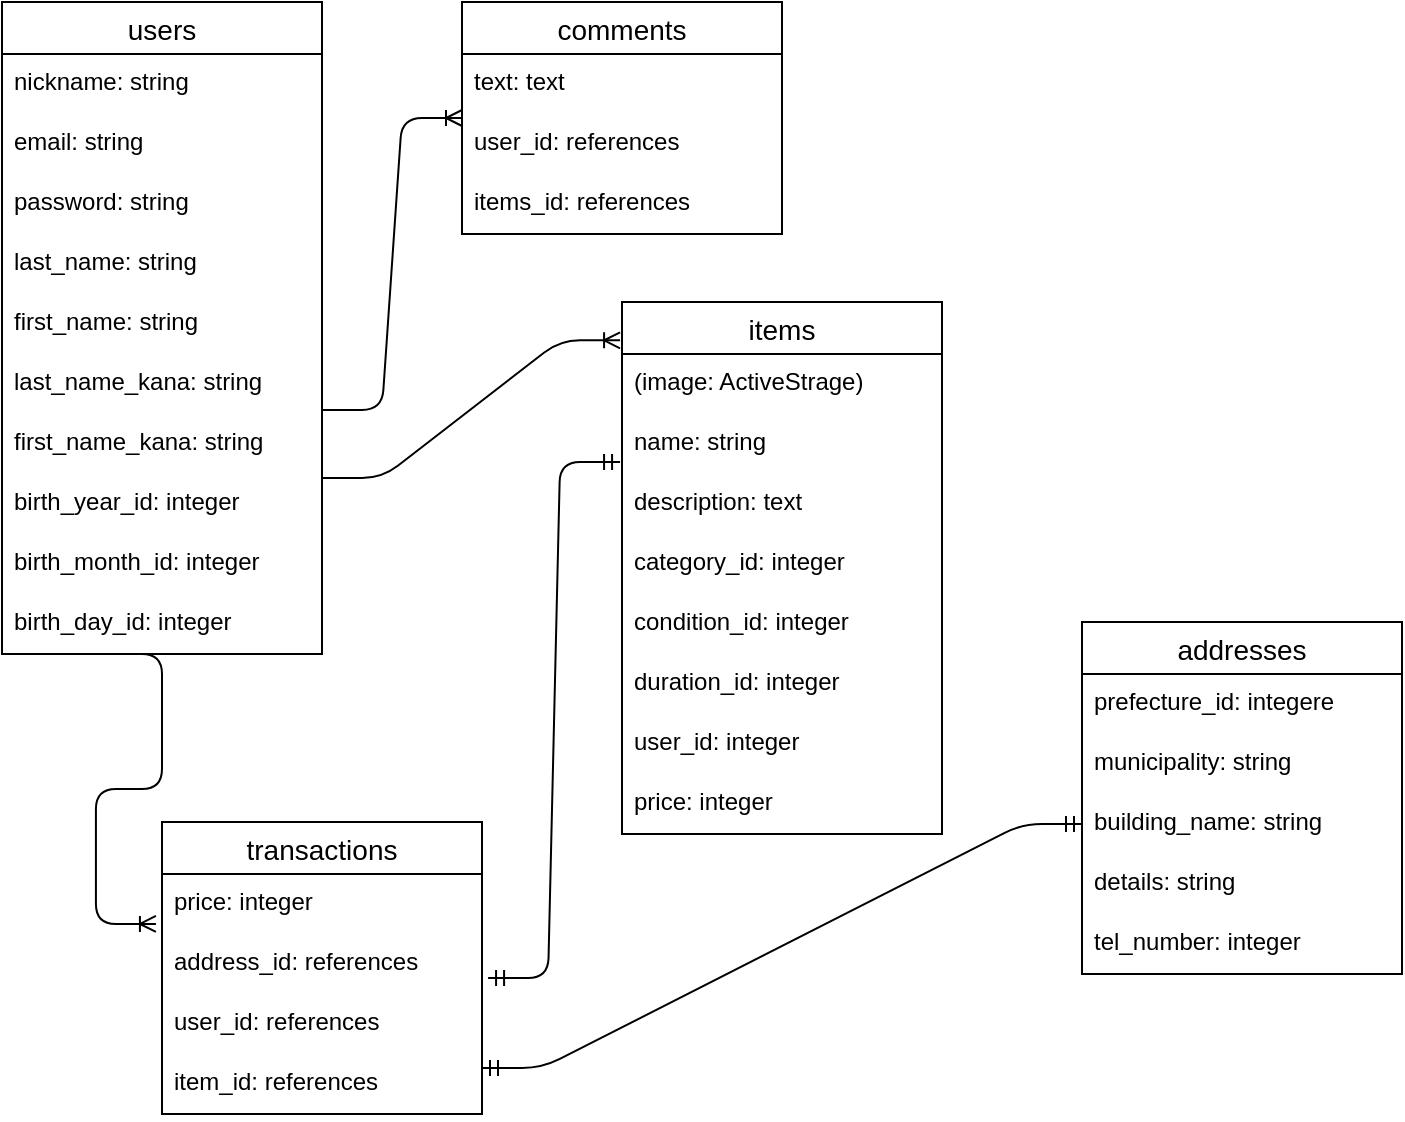 <mxfile version="13.8.0" type="device"><diagram id="fS4IjdomqKy9d6Vwx5TK" name="Page-1"><mxGraphModel dx="875" dy="558" grid="1" gridSize="10" guides="1" tooltips="1" connect="1" arrows="1" fold="1" page="1" pageScale="1" pageWidth="1169" pageHeight="827" math="0" shadow="0"><root><mxCell id="0"/><mxCell id="1" parent="0"/><mxCell id="UgZbrdModhxfqhk1qCgU-34" value="users" style="swimlane;fontStyle=0;childLayout=stackLayout;horizontal=1;startSize=26;horizontalStack=0;resizeParent=1;resizeParentMax=0;resizeLast=0;collapsible=1;marginBottom=0;align=center;fontSize=14;" parent="1" vertex="1"><mxGeometry x="10" y="20" width="160" height="326" as="geometry"/></mxCell><mxCell id="UgZbrdModhxfqhk1qCgU-35" value="nickname: string" style="text;strokeColor=none;fillColor=none;spacingLeft=4;spacingRight=4;overflow=hidden;rotatable=0;points=[[0,0.5],[1,0.5]];portConstraint=eastwest;fontSize=12;" parent="UgZbrdModhxfqhk1qCgU-34" vertex="1"><mxGeometry y="26" width="160" height="30" as="geometry"/></mxCell><mxCell id="UgZbrdModhxfqhk1qCgU-36" value="email: string" style="text;strokeColor=none;fillColor=none;spacingLeft=4;spacingRight=4;overflow=hidden;rotatable=0;points=[[0,0.5],[1,0.5]];portConstraint=eastwest;fontSize=12;" parent="UgZbrdModhxfqhk1qCgU-34" vertex="1"><mxGeometry y="56" width="160" height="30" as="geometry"/></mxCell><mxCell id="UgZbrdModhxfqhk1qCgU-37" value="password: string" style="text;strokeColor=none;fillColor=none;spacingLeft=4;spacingRight=4;overflow=hidden;rotatable=0;points=[[0,0.5],[1,0.5]];portConstraint=eastwest;fontSize=12;" parent="UgZbrdModhxfqhk1qCgU-34" vertex="1"><mxGeometry y="86" width="160" height="30" as="geometry"/></mxCell><mxCell id="UgZbrdModhxfqhk1qCgU-38" value="last_name: string" style="text;strokeColor=none;fillColor=none;spacingLeft=4;spacingRight=4;overflow=hidden;rotatable=0;points=[[0,0.5],[1,0.5]];portConstraint=eastwest;fontSize=12;" parent="UgZbrdModhxfqhk1qCgU-34" vertex="1"><mxGeometry y="116" width="160" height="30" as="geometry"/></mxCell><mxCell id="UgZbrdModhxfqhk1qCgU-39" value="first_name: string" style="text;strokeColor=none;fillColor=none;spacingLeft=4;spacingRight=4;overflow=hidden;rotatable=0;points=[[0,0.5],[1,0.5]];portConstraint=eastwest;fontSize=12;" parent="UgZbrdModhxfqhk1qCgU-34" vertex="1"><mxGeometry y="146" width="160" height="30" as="geometry"/></mxCell><mxCell id="UgZbrdModhxfqhk1qCgU-40" value="last_name_kana: string" style="text;strokeColor=none;fillColor=none;spacingLeft=4;spacingRight=4;overflow=hidden;rotatable=0;points=[[0,0.5],[1,0.5]];portConstraint=eastwest;fontSize=12;" parent="UgZbrdModhxfqhk1qCgU-34" vertex="1"><mxGeometry y="176" width="160" height="30" as="geometry"/></mxCell><mxCell id="UgZbrdModhxfqhk1qCgU-41" value="first_name_kana: string" style="text;strokeColor=none;fillColor=none;spacingLeft=4;spacingRight=4;overflow=hidden;rotatable=0;points=[[0,0.5],[1,0.5]];portConstraint=eastwest;fontSize=12;" parent="UgZbrdModhxfqhk1qCgU-34" vertex="1"><mxGeometry y="206" width="160" height="30" as="geometry"/></mxCell><mxCell id="UgZbrdModhxfqhk1qCgU-42" value="birth_year_id: integer" style="text;strokeColor=none;fillColor=none;spacingLeft=4;spacingRight=4;overflow=hidden;rotatable=0;points=[[0,0.5],[1,0.5]];portConstraint=eastwest;fontSize=12;" parent="UgZbrdModhxfqhk1qCgU-34" vertex="1"><mxGeometry y="236" width="160" height="30" as="geometry"/></mxCell><mxCell id="UgZbrdModhxfqhk1qCgU-43" value="birth_month_id: integer" style="text;strokeColor=none;fillColor=none;spacingLeft=4;spacingRight=4;overflow=hidden;rotatable=0;points=[[0,0.5],[1,0.5]];portConstraint=eastwest;fontSize=12;" parent="UgZbrdModhxfqhk1qCgU-34" vertex="1"><mxGeometry y="266" width="160" height="30" as="geometry"/></mxCell><mxCell id="Ot_MBdFopp-VSySf_ivI-3" value="" style="edgeStyle=entityRelationEdgeStyle;fontSize=12;html=1;endArrow=ERoneToMany;entryX=-0.019;entryY=0.833;entryDx=0;entryDy=0;entryPerimeter=0;" edge="1" parent="UgZbrdModhxfqhk1qCgU-34" target="o-njKKaawyF_dJCkBI_0-3"><mxGeometry width="100" height="100" relative="1" as="geometry"><mxPoint x="50" y="326" as="sourcePoint"/><mxPoint x="150" y="226" as="targetPoint"/></mxGeometry></mxCell><mxCell id="UgZbrdModhxfqhk1qCgU-44" value="birth_day_id: integer" style="text;strokeColor=none;fillColor=none;spacingLeft=4;spacingRight=4;overflow=hidden;rotatable=0;points=[[0,0.5],[1,0.5]];portConstraint=eastwest;fontSize=12;" parent="UgZbrdModhxfqhk1qCgU-34" vertex="1"><mxGeometry y="296" width="160" height="30" as="geometry"/></mxCell><mxCell id="o-njKKaawyF_dJCkBI_0-1" value="" style="edgeStyle=entityRelationEdgeStyle;fontSize=12;html=1;endArrow=ERoneToMany;entryX=-0.006;entryY=0.072;entryDx=0;entryDy=0;entryPerimeter=0;exitX=1;exitY=0.067;exitDx=0;exitDy=0;exitPerimeter=0;" parent="1" target="UgZbrdModhxfqhk1qCgU-24" edge="1" source="UgZbrdModhxfqhk1qCgU-42"><mxGeometry width="100" height="100" relative="1" as="geometry"><mxPoint x="170" y="300" as="sourcePoint"/><mxPoint x="270" y="200" as="targetPoint"/></mxGeometry></mxCell><mxCell id="o-njKKaawyF_dJCkBI_0-2" value="transactions" style="swimlane;fontStyle=0;childLayout=stackLayout;horizontal=1;startSize=26;horizontalStack=0;resizeParent=1;resizeParentMax=0;resizeLast=0;collapsible=1;marginBottom=0;align=center;fontSize=14;" parent="1" vertex="1"><mxGeometry x="90" y="430" width="160" height="146" as="geometry"/></mxCell><mxCell id="o-njKKaawyF_dJCkBI_0-3" value="price: integer" style="text;strokeColor=none;fillColor=none;spacingLeft=4;spacingRight=4;overflow=hidden;rotatable=0;points=[[0,0.5],[1,0.5]];portConstraint=eastwest;fontSize=12;" parent="o-njKKaawyF_dJCkBI_0-2" vertex="1"><mxGeometry y="26" width="160" height="30" as="geometry"/></mxCell><mxCell id="Ot_MBdFopp-VSySf_ivI-2" value="address_id: references" style="text;strokeColor=none;fillColor=none;spacingLeft=4;spacingRight=4;overflow=hidden;rotatable=0;points=[[0,0.5],[1,0.5]];portConstraint=eastwest;fontSize=12;" vertex="1" parent="o-njKKaawyF_dJCkBI_0-2"><mxGeometry y="56" width="160" height="30" as="geometry"/></mxCell><mxCell id="o-njKKaawyF_dJCkBI_0-4" value="user_id: references" style="text;strokeColor=none;fillColor=none;spacingLeft=4;spacingRight=4;overflow=hidden;rotatable=0;points=[[0,0.5],[1,0.5]];portConstraint=eastwest;fontSize=12;" parent="o-njKKaawyF_dJCkBI_0-2" vertex="1"><mxGeometry y="86" width="160" height="30" as="geometry"/></mxCell><mxCell id="o-njKKaawyF_dJCkBI_0-5" value="item_id: references" style="text;strokeColor=none;fillColor=none;spacingLeft=4;spacingRight=4;overflow=hidden;rotatable=0;points=[[0,0.5],[1,0.5]];portConstraint=eastwest;fontSize=12;" parent="o-njKKaawyF_dJCkBI_0-2" vertex="1"><mxGeometry y="116" width="160" height="30" as="geometry"/></mxCell><mxCell id="Ot_MBdFopp-VSySf_ivI-5" value="" style="edgeStyle=entityRelationEdgeStyle;fontSize=12;html=1;endArrow=ERmandOne;startArrow=ERmandOne;exitX=1.019;exitY=0.733;exitDx=0;exitDy=0;exitPerimeter=0;entryX=-0.006;entryY=0.8;entryDx=0;entryDy=0;entryPerimeter=0;" edge="1" parent="1" source="Ot_MBdFopp-VSySf_ivI-2" target="UgZbrdModhxfqhk1qCgU-26"><mxGeometry width="100" height="100" relative="1" as="geometry"><mxPoint x="290" y="490" as="sourcePoint"/><mxPoint x="340" y="315" as="targetPoint"/></mxGeometry></mxCell><mxCell id="Ot_MBdFopp-VSySf_ivI-6" value="comments" style="swimlane;fontStyle=0;childLayout=stackLayout;horizontal=1;startSize=26;horizontalStack=0;resizeParent=1;resizeParentMax=0;resizeLast=0;collapsible=1;marginBottom=0;align=center;fontSize=14;" vertex="1" parent="1"><mxGeometry x="240" y="20" width="160" height="116" as="geometry"/></mxCell><mxCell id="Ot_MBdFopp-VSySf_ivI-7" value="text: text" style="text;strokeColor=none;fillColor=none;spacingLeft=4;spacingRight=4;overflow=hidden;rotatable=0;points=[[0,0.5],[1,0.5]];portConstraint=eastwest;fontSize=12;" vertex="1" parent="Ot_MBdFopp-VSySf_ivI-6"><mxGeometry y="26" width="160" height="30" as="geometry"/></mxCell><mxCell id="Ot_MBdFopp-VSySf_ivI-8" value="user_id: references" style="text;strokeColor=none;fillColor=none;spacingLeft=4;spacingRight=4;overflow=hidden;rotatable=0;points=[[0,0.5],[1,0.5]];portConstraint=eastwest;fontSize=12;" vertex="1" parent="Ot_MBdFopp-VSySf_ivI-6"><mxGeometry y="56" width="160" height="30" as="geometry"/></mxCell><mxCell id="Ot_MBdFopp-VSySf_ivI-9" value="items_id: references" style="text;strokeColor=none;fillColor=none;spacingLeft=4;spacingRight=4;overflow=hidden;rotatable=0;points=[[0,0.5],[1,0.5]];portConstraint=eastwest;fontSize=12;" vertex="1" parent="Ot_MBdFopp-VSySf_ivI-6"><mxGeometry y="86" width="160" height="30" as="geometry"/></mxCell><mxCell id="UgZbrdModhxfqhk1qCgU-24" value="items" style="swimlane;fontStyle=0;childLayout=stackLayout;horizontal=1;startSize=26;horizontalStack=0;resizeParent=1;resizeParentMax=0;resizeLast=0;collapsible=1;marginBottom=0;align=center;fontSize=14;" parent="1" vertex="1"><mxGeometry x="320" y="170" width="160" height="266" as="geometry"><mxRectangle x="370" y="170" width="70" height="26" as="alternateBounds"/></mxGeometry></mxCell><mxCell id="UgZbrdModhxfqhk1qCgU-25" value="(image: ActiveStrage)" style="text;strokeColor=none;fillColor=none;spacingLeft=4;spacingRight=4;overflow=hidden;rotatable=0;points=[[0,0.5],[1,0.5]];portConstraint=eastwest;fontSize=12;" parent="UgZbrdModhxfqhk1qCgU-24" vertex="1"><mxGeometry y="26" width="160" height="30" as="geometry"/></mxCell><mxCell id="UgZbrdModhxfqhk1qCgU-26" value="name: string" style="text;strokeColor=none;fillColor=none;spacingLeft=4;spacingRight=4;overflow=hidden;rotatable=0;points=[[0,0.5],[1,0.5]];portConstraint=eastwest;fontSize=12;" parent="UgZbrdModhxfqhk1qCgU-24" vertex="1"><mxGeometry y="56" width="160" height="30" as="geometry"/></mxCell><mxCell id="UgZbrdModhxfqhk1qCgU-27" value="description: text" style="text;strokeColor=none;fillColor=none;spacingLeft=4;spacingRight=4;overflow=hidden;rotatable=0;points=[[0,0.5],[1,0.5]];portConstraint=eastwest;fontSize=12;" parent="UgZbrdModhxfqhk1qCgU-24" vertex="1"><mxGeometry y="86" width="160" height="30" as="geometry"/></mxCell><mxCell id="UgZbrdModhxfqhk1qCgU-30" value="category_id: integer" style="text;strokeColor=none;fillColor=none;spacingLeft=4;spacingRight=4;overflow=hidden;rotatable=0;points=[[0,0.5],[1,0.5]];portConstraint=eastwest;fontSize=12;" parent="UgZbrdModhxfqhk1qCgU-24" vertex="1"><mxGeometry y="116" width="160" height="30" as="geometry"/></mxCell><mxCell id="UgZbrdModhxfqhk1qCgU-31" value="condition_id: integer" style="text;strokeColor=none;fillColor=none;spacingLeft=4;spacingRight=4;overflow=hidden;rotatable=0;points=[[0,0.5],[1,0.5]];portConstraint=eastwest;fontSize=12;" parent="UgZbrdModhxfqhk1qCgU-24" vertex="1"><mxGeometry y="146" width="160" height="30" as="geometry"/></mxCell><mxCell id="UgZbrdModhxfqhk1qCgU-32" value="duration_id: integer" style="text;strokeColor=none;fillColor=none;spacingLeft=4;spacingRight=4;overflow=hidden;rotatable=0;points=[[0,0.5],[1,0.5]];portConstraint=eastwest;fontSize=12;" parent="UgZbrdModhxfqhk1qCgU-24" vertex="1"><mxGeometry y="176" width="160" height="30" as="geometry"/></mxCell><mxCell id="Ot_MBdFopp-VSySf_ivI-1" value="user_id: integer" style="text;strokeColor=none;fillColor=none;spacingLeft=4;spacingRight=4;overflow=hidden;rotatable=0;points=[[0,0.5],[1,0.5]];portConstraint=eastwest;fontSize=12;" vertex="1" parent="UgZbrdModhxfqhk1qCgU-24"><mxGeometry y="206" width="160" height="30" as="geometry"/></mxCell><mxCell id="UgZbrdModhxfqhk1qCgU-33" value="price: integer" style="text;strokeColor=none;fillColor=none;spacingLeft=4;spacingRight=4;overflow=hidden;rotatable=0;points=[[0,0.5],[1,0.5]];portConstraint=eastwest;fontSize=12;" parent="UgZbrdModhxfqhk1qCgU-24" vertex="1"><mxGeometry y="236" width="160" height="30" as="geometry"/></mxCell><mxCell id="Ot_MBdFopp-VSySf_ivI-10" value="" style="edgeStyle=entityRelationEdgeStyle;fontSize=12;html=1;endArrow=ERoneToMany;exitX=1;exitY=-0.067;exitDx=0;exitDy=0;exitPerimeter=0;" edge="1" parent="1" source="UgZbrdModhxfqhk1qCgU-41" target="Ot_MBdFopp-VSySf_ivI-6"><mxGeometry width="100" height="100" relative="1" as="geometry"><mxPoint x="360" y="360" as="sourcePoint"/><mxPoint x="460" y="260" as="targetPoint"/></mxGeometry></mxCell><mxCell id="Ot_MBdFopp-VSySf_ivI-17" value="" style="edgeStyle=entityRelationEdgeStyle;fontSize=12;html=1;endArrow=ERmandOne;startArrow=ERmandOne;entryX=0;entryY=0.5;entryDx=0;entryDy=0;" edge="1" parent="1" target="Ot_MBdFopp-VSySf_ivI-14"><mxGeometry width="100" height="100" relative="1" as="geometry"><mxPoint x="250" y="553" as="sourcePoint"/><mxPoint x="350" y="453" as="targetPoint"/></mxGeometry></mxCell><mxCell id="Ot_MBdFopp-VSySf_ivI-11" value="addresses" style="swimlane;fontStyle=0;childLayout=stackLayout;horizontal=1;startSize=26;horizontalStack=0;resizeParent=1;resizeParentMax=0;resizeLast=0;collapsible=1;marginBottom=0;align=center;fontSize=14;" vertex="1" parent="1"><mxGeometry x="550" y="330" width="160" height="176" as="geometry"/></mxCell><mxCell id="Ot_MBdFopp-VSySf_ivI-12" value="prefecture_id: integere" style="text;strokeColor=none;fillColor=none;spacingLeft=4;spacingRight=4;overflow=hidden;rotatable=0;points=[[0,0.5],[1,0.5]];portConstraint=eastwest;fontSize=12;" vertex="1" parent="Ot_MBdFopp-VSySf_ivI-11"><mxGeometry y="26" width="160" height="30" as="geometry"/></mxCell><mxCell id="Ot_MBdFopp-VSySf_ivI-13" value="municipality: string" style="text;strokeColor=none;fillColor=none;spacingLeft=4;spacingRight=4;overflow=hidden;rotatable=0;points=[[0,0.5],[1,0.5]];portConstraint=eastwest;fontSize=12;" vertex="1" parent="Ot_MBdFopp-VSySf_ivI-11"><mxGeometry y="56" width="160" height="30" as="geometry"/></mxCell><mxCell id="Ot_MBdFopp-VSySf_ivI-14" value="building_name: string" style="text;strokeColor=none;fillColor=none;spacingLeft=4;spacingRight=4;overflow=hidden;rotatable=0;points=[[0,0.5],[1,0.5]];portConstraint=eastwest;fontSize=12;" vertex="1" parent="Ot_MBdFopp-VSySf_ivI-11"><mxGeometry y="86" width="160" height="30" as="geometry"/></mxCell><mxCell id="Ot_MBdFopp-VSySf_ivI-15" value="details: string" style="text;strokeColor=none;fillColor=none;spacingLeft=4;spacingRight=4;overflow=hidden;rotatable=0;points=[[0,0.5],[1,0.5]];portConstraint=eastwest;fontSize=12;" vertex="1" parent="Ot_MBdFopp-VSySf_ivI-11"><mxGeometry y="116" width="160" height="30" as="geometry"/></mxCell><mxCell id="Ot_MBdFopp-VSySf_ivI-16" value="tel_number: integer" style="text;strokeColor=none;fillColor=none;spacingLeft=4;spacingRight=4;overflow=hidden;rotatable=0;points=[[0,0.5],[1,0.5]];portConstraint=eastwest;fontSize=12;" vertex="1" parent="Ot_MBdFopp-VSySf_ivI-11"><mxGeometry y="146" width="160" height="30" as="geometry"/></mxCell></root></mxGraphModel></diagram></mxfile>